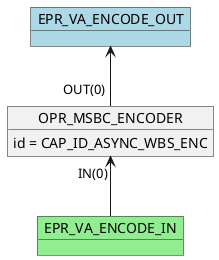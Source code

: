 @startuml

    object OPR_MSBC_ENCODER
    OPR_MSBC_ENCODER : id = CAP_ID_ASYNC_WBS_ENC
    object EPR_VA_ENCODE_IN #lightgreen
    OPR_MSBC_ENCODER "IN(0)" <-- EPR_VA_ENCODE_IN
    object EPR_VA_ENCODE_OUT #lightblue
    EPR_VA_ENCODE_OUT <-- "OUT(0)" OPR_MSBC_ENCODER
@enduml
